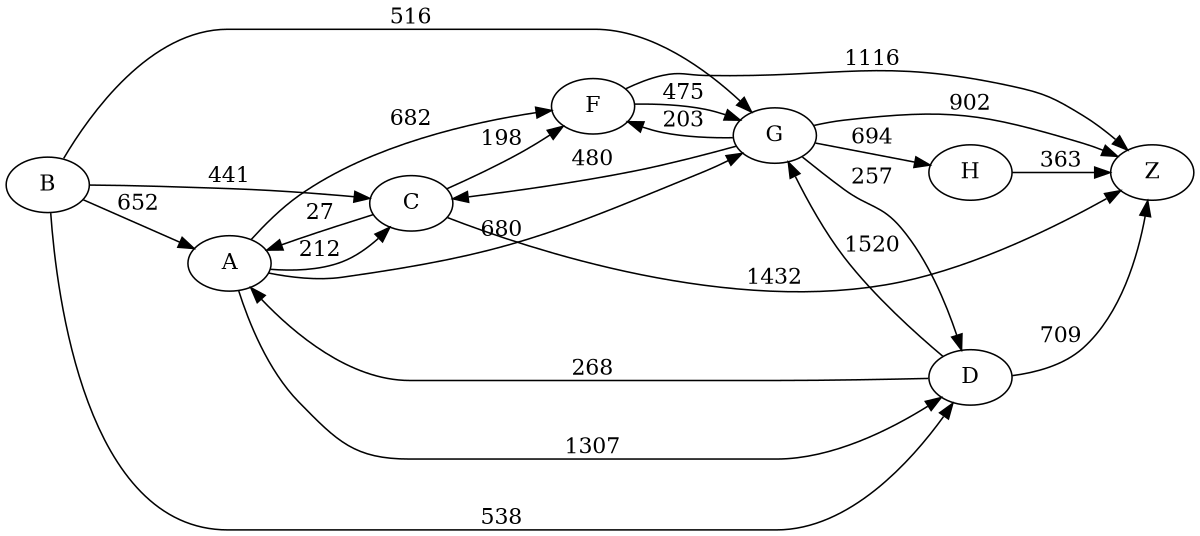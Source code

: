 digraph G {
	rankdir=LR size="8,5"
	B
	A
	B -> A [label=652]
	B
	C
	B -> C [label=441]
	B
	G
	B -> G [label=516]
	B
	D
	B -> D [label=538]
	A
	G
	A -> G [label=680]
	A
	C
	A -> C [label=212]
	A
	F
	A -> F [label=682]
	A
	D
	A -> D [label=1307]
	G
	Z
	G -> Z [label=902]
	G
	D
	G -> D [label=257]
	G
	H
	G -> H [label=694]
	G
	C
	G -> C [label=480]
	G
	F
	G -> F [label=203]
	C
	F
	C -> F [label=198]
	C
	A
	C -> A [label=27]
	C
	Z
	C -> Z [label=1432]
	F
	G
	F -> G [label=475]
	F
	Z
	F -> Z [label=1116]
	D
	Z
	D -> Z [label=709]
	D
	G
	D -> G [label=1520]
	D
	A
	D -> A [label=268]
	H
	Z
	H -> Z [label=363]
}
